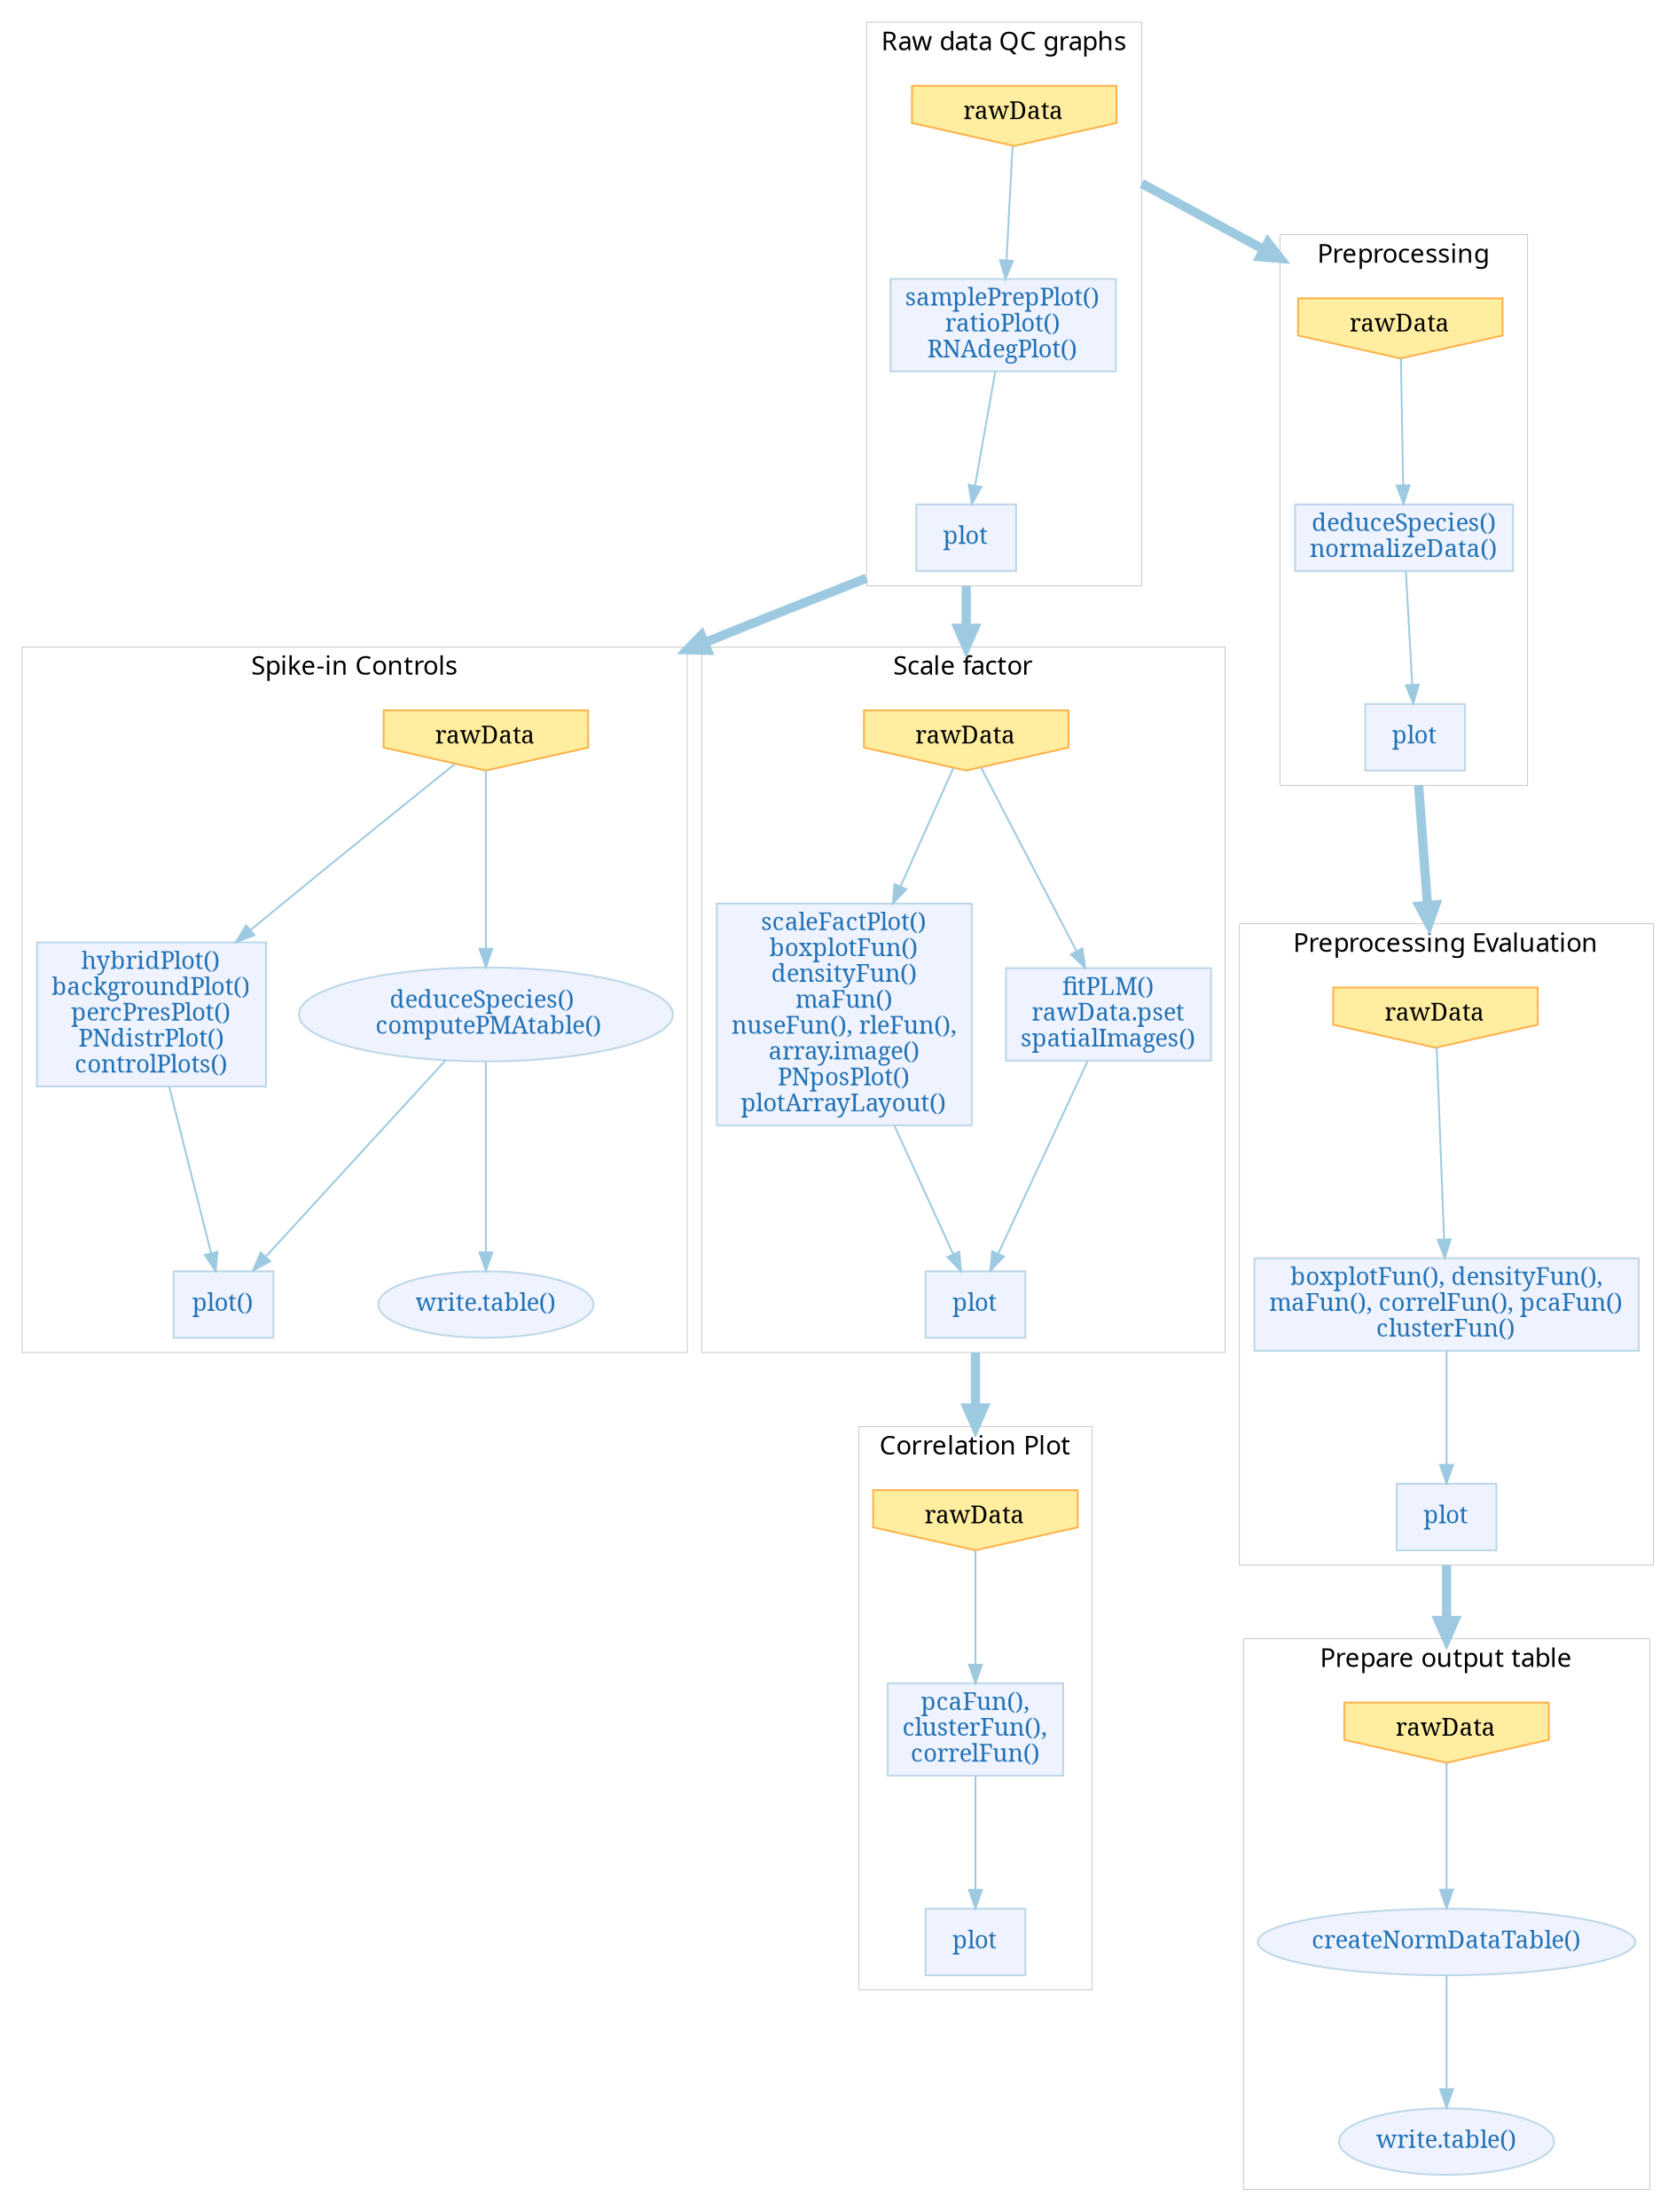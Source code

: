 digraph AFFY_diagram {
    ranksep=1;
    fontname="sans-serif";
    compound="true";
    penwidth="0.1";
    edge [comment="Wildcard edge", 
          fontname="sans-serif", 
          fontsize=10, 
          colorscheme="blues3", 
          color=2, 
          fontcolor=3];
    node [fontname="serif", 
          fontsize=13, 
          fillcolor="1", 
          colorscheme="blues4", 
          color="2", 
          fontcolor="4", 
          style="filled"];

    subgraph "cluster0" {
        label="Raw data QC graphs";
        edge [comment="Wildcard node added automatic in EG."];
        node [comment="Wildcard node added automatic in EG."];
        "c0_rawData" [shape="invhouse", label="rawData", colorscheme="ylorrd3"];
        "c0_funs" [shape="box", label="samplePrepPlot()\nratioPlot()\nRNAdegPlot()"];
        "c0_plot" [shape="box", label="plot"];
        "c0_rawData" -> "c0_funs" -> "c0_plot";
    }

    subgraph "cluster1" {
        label="Spike-in Controls";
        edge [comment="Wildcard node added automatic in EG."];
        node [comment="Wildcard node added automatic in EG."];
        "c0_plot" -> "c1_rawData"  [style="bold", ltail="cluster0", lhead="cluster1", penwidth="5.0"];
        "c1_rawData" [shape="invhouse", label="rawData", colorscheme="ylorrd3"];
        "c1_funs" [shape="box", label="hybridPlot()\nbackgroundPlot()\npercPresPlot()\nPNdistrPlot()\ncontrolPlots()"];
        "c1_plot" [shape="box", label="plot()"];
        "c1_wt" [label="write.table()"];
        "c1_pmacall" [label="deduceSpecies() \n computePMAtable()"];
        "c1_rawData" -> "c1_funs"-> "c1_plot";
        "c1_rawData" -> "c1_pmacall" -> "c1_plot";
        "c1_pmacall" -> "c1_wt";
    }

    subgraph "cluster2" {
        label="Scale factor";
        edge [comment="Wildcard node added automatic in EG."];
        node [comment="Wildcard node added automatic in EG."];
        "c2_rawData" [shape="invhouse", label="rawData", colorscheme="ylorrd3"];
        //"c1_plot" -> "c2_rawData"  [ltail="cluster1", penwidth="5.0", lhead="cluster2"];
        "c0_plot" -> "c2_rawData"  [ltail="cluster0", penwidth="5.0", lhead="cluster2"];
        "c2_plot" [shape="box", label="plot"];
        "c2_funs1" [shape="box", label="scaleFactPlot()\nboxplotFun()\ndensityFun()\nmaFun()\nnuseFun(), rleFun(),\narray.image()\nPNposPlot()\nplotArrayLayout()"];
	"c2_funs2" [shape="box", label="fitPLM()\nrawData.pset\nspatialImages()"];
        "c2_rawData" -> "c2_funs1" -> "c2_plot";
        "c2_rawData" -> "c2_funs2" -> "c2_plot";

    }

    subgraph "cluster3" {
        label="Correlation Plot";
        edge [comment="Wildcard node added automatic in EG."];
        node [comment="Wildcard node added automatic in EG."];
        "c2_plot" -> "c3_rawData"  [ltail="cluster2", penwidth="5.0", lhead="cluster3"];
        //"c1_plot" -> "c3_rawData"  [ltail="cluster1", penwidth="5.0", lhead="cluster3"];
        "c3_rawData" [shape="invhouse", label="rawData", colorscheme="ylorrd3"];
        "c3_funs" [shape="box", label="pcaFun(),\nclusterFun(),\ncorrelFun()"];
        "c3_plot" [shape="box", label="plot"];
        "c3_rawData" -> "c3_funs" -> "c3_plot";
    }

    subgraph "cluster4" {
        label="Preprocessing";
        edge [comment="Wildcard node added automatic in EG."];
        node [comment="Wildcard node added automatic in EG."];
        "c4_rawData" [shape="invhouse", label="rawData", colorscheme="ylorrd3"];
        //"c3_plot" -> "c4_rawData"  [ltail="cluster3", penwidth="5.0", lhead="cluster4"];
        //"c0_plot" -> "c4_rawData"  [ltail="cluster0", penwidth="5.0", lhead="cluster4"];
        "c0_rawData" -> "c4_rawData"  [ltail="cluster0", penwidth="5.0", lhead="cluster4"];
        "c4_funs" [shape="box", label="deduceSpecies()\nnormalizeData()"];
        "c4_plot" [shape="box", label="plot"];
        "c4_rawData" -> "c4_funs" -> "c4_plot";
    }

    subgraph "cluster5" {
        label="Preprocessing Evaluation";
        edge [comment="Wildcard node added automatic in EG."];
        node [comment="Wildcard node added automatic in EG."];
        "c4_plot" -> "c5_rawData"  [ltail="cluster4", penwidth="5.0", lhead="cluster5"];
        "c5_rawData" [shape="invhouse", label="rawData", colorscheme="ylorrd3"];
        "c5_funs" [shape="box", label="boxplotFun(), densityFun(),\nmaFun(), correlFun(), pcaFun()\nclusterFun()"];
        "c5_plot" [shape="box", label="plot"];
        "c5_rawData" -> "c5_funs" -> "c5_plot";
    }

    subgraph "cluster6" {
        label="Prepare output table";
        edge [comment="Wildcard node added automatic in EG."];
        node [comment="Wildcard node added automatic in EG."];
        "c5_plot" -> "c6_rawData"  [ltail="cluster5", penwidth="5.0", lhead="cluster6"];
        "c6_rawData" [shape="invhouse", 
                      label="rawData", 
                      colorscheme="ylorrd3"];
        "c6_wt" [label="write.table()"];
        "c6_rawData" -> "createNormDataTable()";
        "createNormDataTable()" -> "c6_wt";
    }
}

